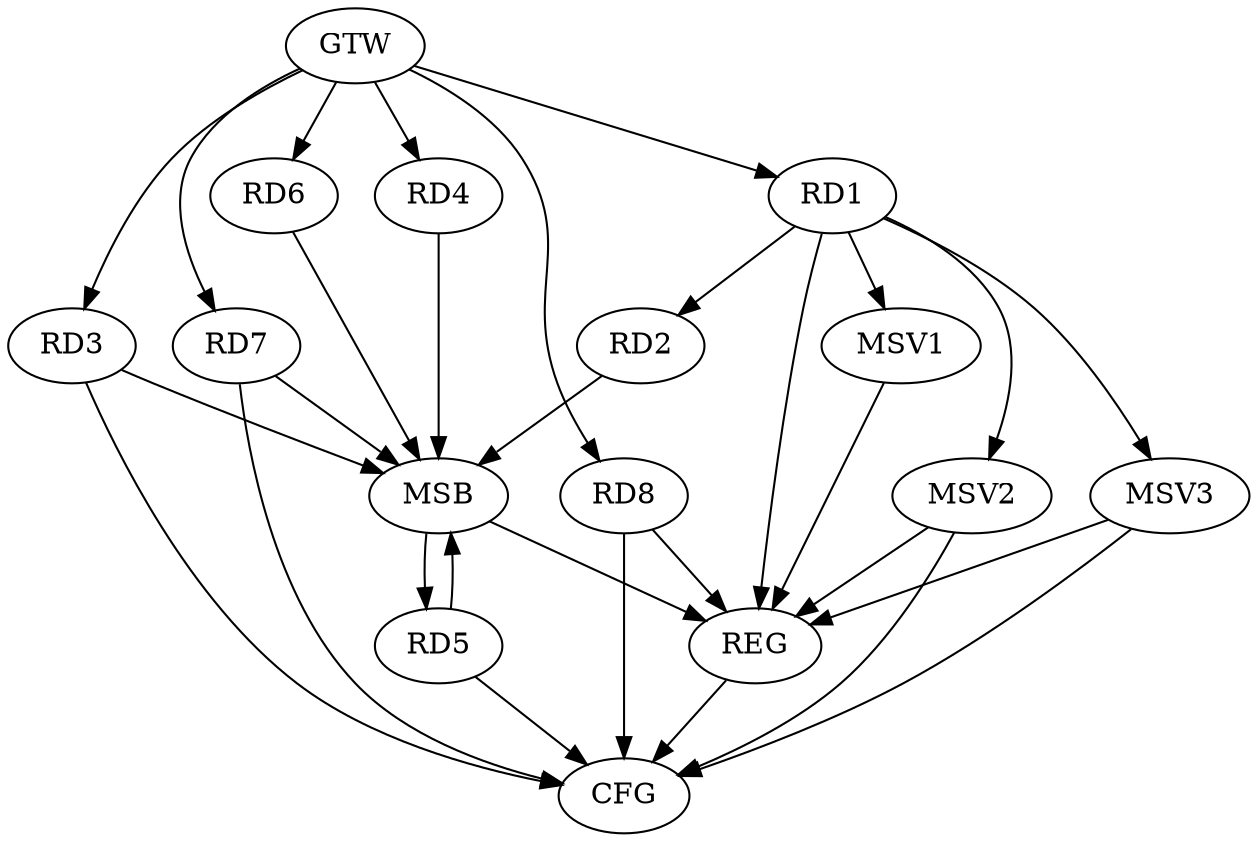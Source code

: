 strict digraph G {
  RD1 [ label="RD1" ];
  RD2 [ label="RD2" ];
  RD3 [ label="RD3" ];
  RD4 [ label="RD4" ];
  RD5 [ label="RD5" ];
  RD6 [ label="RD6" ];
  RD7 [ label="RD7" ];
  RD8 [ label="RD8" ];
  GTW [ label="GTW" ];
  REG [ label="REG" ];
  MSB [ label="MSB" ];
  CFG [ label="CFG" ];
  MSV1 [ label="MSV1" ];
  MSV2 [ label="MSV2" ];
  MSV3 [ label="MSV3" ];
  RD1 -> RD2;
  GTW -> RD1;
  GTW -> RD3;
  GTW -> RD4;
  GTW -> RD6;
  GTW -> RD7;
  GTW -> RD8;
  RD1 -> REG;
  RD8 -> REG;
  RD2 -> MSB;
  MSB -> RD5;
  MSB -> REG;
  RD3 -> MSB;
  RD4 -> MSB;
  RD5 -> MSB;
  RD6 -> MSB;
  RD7 -> MSB;
  RD5 -> CFG;
  RD7 -> CFG;
  RD8 -> CFG;
  RD3 -> CFG;
  REG -> CFG;
  RD1 -> MSV1;
  MSV1 -> REG;
  RD1 -> MSV2;
  MSV2 -> REG;
  MSV2 -> CFG;
  RD1 -> MSV3;
  MSV3 -> REG;
  MSV3 -> CFG;
}
